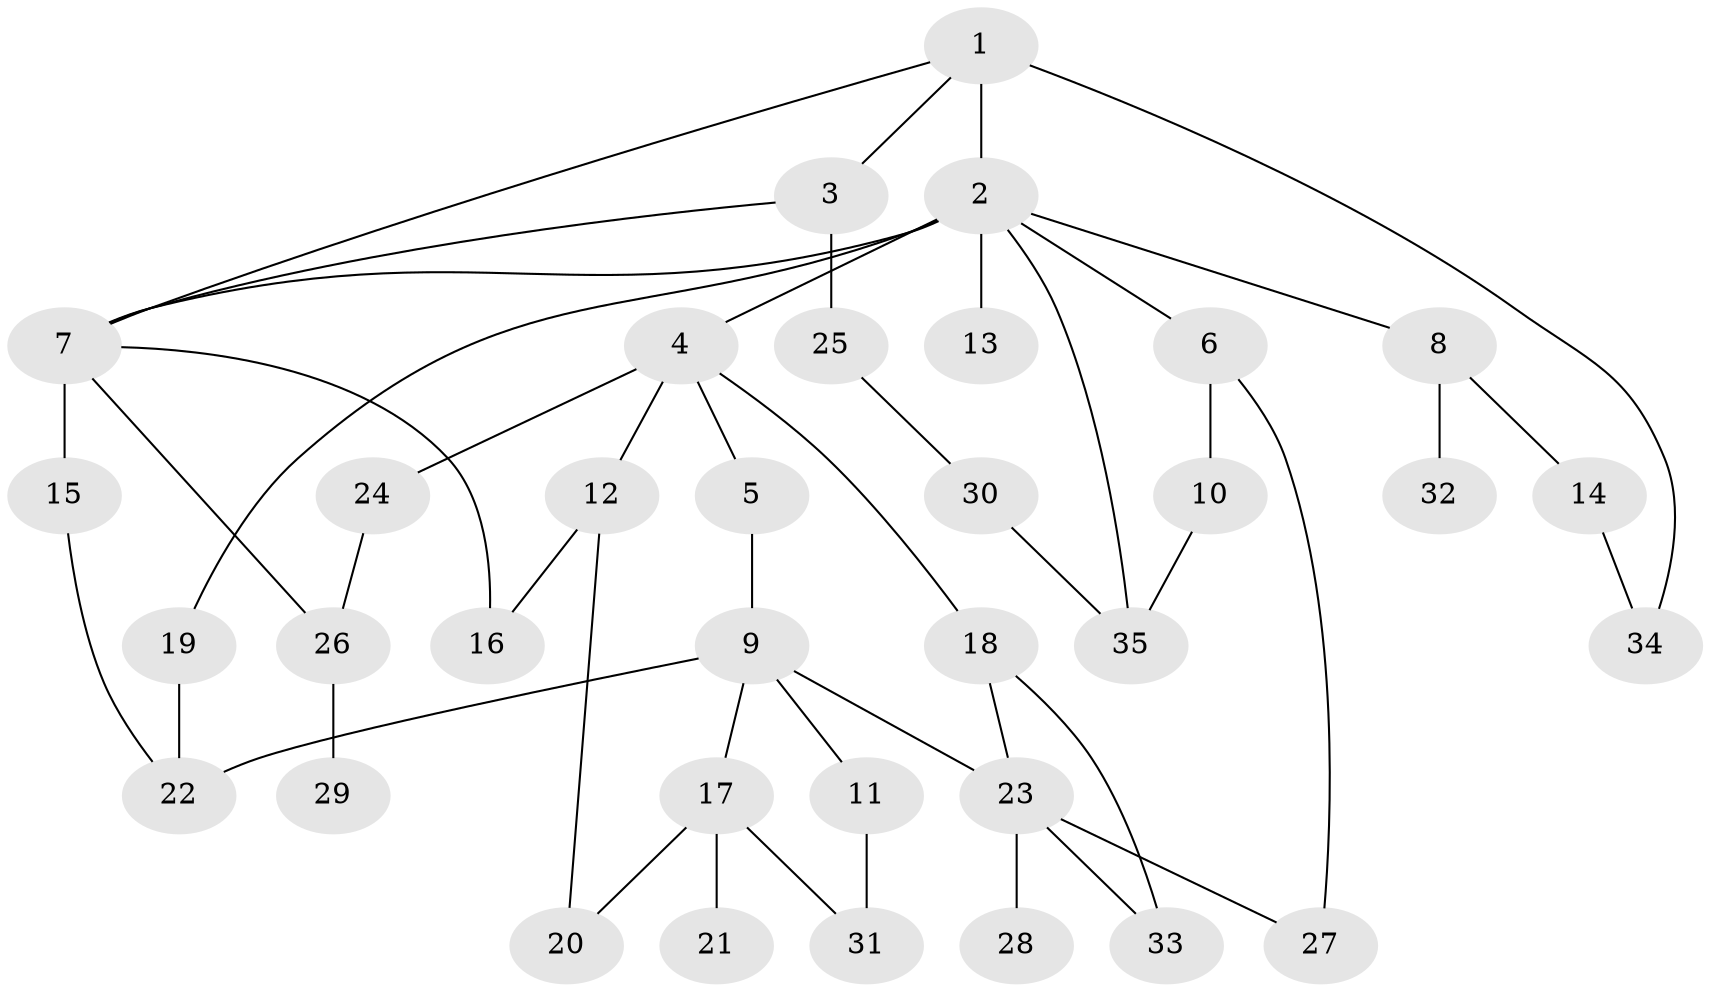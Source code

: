 // original degree distribution, {6: 0.014492753623188406, 7: 0.014492753623188406, 5: 0.057971014492753624, 4: 0.10144927536231885, 2: 0.4057971014492754, 3: 0.13043478260869565, 1: 0.2608695652173913, 8: 0.014492753623188406}
// Generated by graph-tools (version 1.1) at 2025/34/03/09/25 02:34:08]
// undirected, 35 vertices, 48 edges
graph export_dot {
graph [start="1"]
  node [color=gray90,style=filled];
  1;
  2;
  3;
  4;
  5;
  6;
  7;
  8;
  9;
  10;
  11;
  12;
  13;
  14;
  15;
  16;
  17;
  18;
  19;
  20;
  21;
  22;
  23;
  24;
  25;
  26;
  27;
  28;
  29;
  30;
  31;
  32;
  33;
  34;
  35;
  1 -- 2 [weight=2.0];
  1 -- 3 [weight=1.0];
  1 -- 7 [weight=1.0];
  1 -- 34 [weight=1.0];
  2 -- 4 [weight=1.0];
  2 -- 6 [weight=1.0];
  2 -- 7 [weight=1.0];
  2 -- 8 [weight=1.0];
  2 -- 13 [weight=1.0];
  2 -- 19 [weight=1.0];
  2 -- 35 [weight=1.0];
  3 -- 7 [weight=1.0];
  3 -- 25 [weight=1.0];
  4 -- 5 [weight=1.0];
  4 -- 12 [weight=1.0];
  4 -- 18 [weight=1.0];
  4 -- 24 [weight=1.0];
  5 -- 9 [weight=1.0];
  6 -- 10 [weight=1.0];
  6 -- 27 [weight=1.0];
  7 -- 15 [weight=6.0];
  7 -- 16 [weight=1.0];
  7 -- 26 [weight=1.0];
  8 -- 14 [weight=1.0];
  8 -- 32 [weight=1.0];
  9 -- 11 [weight=1.0];
  9 -- 17 [weight=1.0];
  9 -- 22 [weight=1.0];
  9 -- 23 [weight=1.0];
  10 -- 35 [weight=1.0];
  11 -- 31 [weight=1.0];
  12 -- 16 [weight=1.0];
  12 -- 20 [weight=1.0];
  14 -- 34 [weight=1.0];
  15 -- 22 [weight=1.0];
  17 -- 20 [weight=1.0];
  17 -- 21 [weight=1.0];
  17 -- 31 [weight=1.0];
  18 -- 23 [weight=1.0];
  18 -- 33 [weight=1.0];
  19 -- 22 [weight=1.0];
  23 -- 27 [weight=1.0];
  23 -- 28 [weight=1.0];
  23 -- 33 [weight=1.0];
  24 -- 26 [weight=1.0];
  25 -- 30 [weight=1.0];
  26 -- 29 [weight=1.0];
  30 -- 35 [weight=1.0];
}
